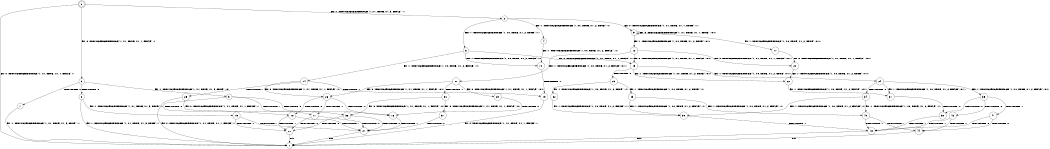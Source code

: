 digraph BCG {
size = "7, 10.5";
center = TRUE;
node [shape = circle];
0 [peripheries = 2];
0 -> 1 [label = "EX !0 !ATOMIC_EXCH_BRANCH (1, +1, TRUE, +1, 1, FALSE) !::"];
0 -> 2 [label = "EX !1 !ATOMIC_EXCH_BRANCH (1, +1, TRUE, +1, 3, FALSE) !::"];
0 -> 3 [label = "EX !0 !ATOMIC_EXCH_BRANCH (1, +1, TRUE, +1, 1, FALSE) !::"];
2 -> 4 [label = "EX !1 !ATOMIC_EXCH_BRANCH (1, +0, TRUE, +1, 2, TRUE) !:1:"];
2 -> 5 [label = "EX !0 !ATOMIC_EXCH_BRANCH (1, +1, TRUE, +1, 1, TRUE) !:1:"];
2 -> 6 [label = "EX !1 !ATOMIC_EXCH_BRANCH (1, +0, TRUE, +1, 2, TRUE) !:1:"];
3 -> 7 [label = "TERMINATE !0"];
3 -> 8 [label = "TERMINATE !0"];
3 -> 9 [label = "EX !1 !ATOMIC_EXCH_BRANCH (1, +1, TRUE, +1, 3, TRUE) !:0:"];
4 -> 10 [label = "EX !1 !ATOMIC_EXCH_BRANCH (1, +0, TRUE, +1, 2, FALSE) !:1:"];
5 -> 11 [label = "EX !1 !ATOMIC_EXCH_BRANCH (1, +0, TRUE, +1, 2, TRUE) !:0:1:"];
5 -> 12 [label = "EX !1 !ATOMIC_EXCH_BRANCH (1, +0, TRUE, +1, 2, TRUE) !:0:1:"];
5 -> 5 [label = "EX !0 !ATOMIC_EXCH_BRANCH (1, +1, TRUE, +1, 1, TRUE) !:0:1:"];
6 -> 10 [label = "EX !1 !ATOMIC_EXCH_BRANCH (1, +0, TRUE, +1, 2, FALSE) !:1:"];
6 -> 13 [label = "EX !0 !ATOMIC_EXCH_BRANCH (1, +1, TRUE, +1, 1, FALSE) !:1:"];
6 -> 14 [label = "EX !1 !ATOMIC_EXCH_BRANCH (1, +0, TRUE, +1, 2, FALSE) !:1:"];
7 -> 1 [label = "EX !1 !ATOMIC_EXCH_BRANCH (1, +1, TRUE, +1, 3, TRUE) !::"];
8 -> 1 [label = "EX !1 !ATOMIC_EXCH_BRANCH (1, +1, TRUE, +1, 3, TRUE) !::"];
8 -> 15 [label = "EX !1 !ATOMIC_EXCH_BRANCH (1, +1, TRUE, +1, 3, TRUE) !::"];
9 -> 16 [label = "TERMINATE !0"];
9 -> 17 [label = "TERMINATE !1"];
9 -> 18 [label = "TERMINATE !0"];
10 -> 19 [label = "TERMINATE !1"];
11 -> 20 [label = "EX !0 !ATOMIC_EXCH_BRANCH (1, +1, TRUE, +1, 1, FALSE) !:0:1:"];
12 -> 20 [label = "EX !0 !ATOMIC_EXCH_BRANCH (1, +1, TRUE, +1, 1, FALSE) !:0:1:"];
12 -> 21 [label = "EX !1 !ATOMIC_EXCH_BRANCH (1, +0, TRUE, +1, 2, FALSE) !:0:1:"];
12 -> 13 [label = "EX !0 !ATOMIC_EXCH_BRANCH (1, +1, TRUE, +1, 1, FALSE) !:0:1:"];
13 -> 22 [label = "EX !1 !ATOMIC_EXCH_BRANCH (1, +0, TRUE, +1, 2, TRUE) !:0:1:"];
13 -> 23 [label = "TERMINATE !0"];
13 -> 24 [label = "EX !1 !ATOMIC_EXCH_BRANCH (1, +0, TRUE, +1, 2, TRUE) !:0:1:"];
14 -> 19 [label = "TERMINATE !1"];
14 -> 25 [label = "TERMINATE !1"];
14 -> 26 [label = "EX !0 !ATOMIC_EXCH_BRANCH (1, +1, TRUE, +1, 1, FALSE) !:1:"];
15 -> 27 [label = "TERMINATE !1"];
15 -> 28 [label = "TERMINATE !1"];
16 -> 27 [label = "TERMINATE !1"];
17 -> 27 [label = "TERMINATE !0"];
17 -> 28 [label = "TERMINATE !0"];
18 -> 27 [label = "TERMINATE !1"];
18 -> 28 [label = "TERMINATE !1"];
19 -> 1 [label = "EX !0 !ATOMIC_EXCH_BRANCH (1, +1, TRUE, +1, 1, FALSE) !::"];
20 -> 22 [label = "EX !1 !ATOMIC_EXCH_BRANCH (1, +0, TRUE, +1, 2, TRUE) !:0:1:"];
21 -> 29 [label = "EX !0 !ATOMIC_EXCH_BRANCH (1, +1, TRUE, +1, 1, FALSE) !:0:1:"];
21 -> 30 [label = "TERMINATE !1"];
21 -> 26 [label = "EX !0 !ATOMIC_EXCH_BRANCH (1, +1, TRUE, +1, 1, FALSE) !:0:1:"];
22 -> 31 [label = "EX !1 !ATOMIC_EXCH_BRANCH (1, +0, TRUE, +1, 2, FALSE) !:0:1:"];
23 -> 32 [label = "EX !1 !ATOMIC_EXCH_BRANCH (1, +0, TRUE, +1, 2, TRUE) !:1:"];
23 -> 33 [label = "EX !1 !ATOMIC_EXCH_BRANCH (1, +0, TRUE, +1, 2, TRUE) !:1:"];
24 -> 31 [label = "EX !1 !ATOMIC_EXCH_BRANCH (1, +0, TRUE, +1, 2, FALSE) !:0:1:"];
24 -> 34 [label = "TERMINATE !0"];
24 -> 35 [label = "EX !1 !ATOMIC_EXCH_BRANCH (1, +0, TRUE, +1, 2, FALSE) !:0:1:"];
25 -> 1 [label = "EX !0 !ATOMIC_EXCH_BRANCH (1, +1, TRUE, +1, 1, FALSE) !::"];
25 -> 36 [label = "EX !0 !ATOMIC_EXCH_BRANCH (1, +1, TRUE, +1, 1, FALSE) !::"];
26 -> 16 [label = "TERMINATE !0"];
26 -> 17 [label = "TERMINATE !1"];
26 -> 18 [label = "TERMINATE !0"];
27 -> 1 [label = "exit"];
28 -> 1 [label = "exit"];
29 -> 16 [label = "TERMINATE !0"];
30 -> 37 [label = "EX !0 !ATOMIC_EXCH_BRANCH (1, +1, TRUE, +1, 1, FALSE) !:0:"];
30 -> 36 [label = "EX !0 !ATOMIC_EXCH_BRANCH (1, +1, TRUE, +1, 1, FALSE) !:0:"];
31 -> 38 [label = "TERMINATE !0"];
32 -> 39 [label = "EX !1 !ATOMIC_EXCH_BRANCH (1, +0, TRUE, +1, 2, FALSE) !:1:"];
33 -> 39 [label = "EX !1 !ATOMIC_EXCH_BRANCH (1, +0, TRUE, +1, 2, FALSE) !:1:"];
33 -> 40 [label = "EX !1 !ATOMIC_EXCH_BRANCH (1, +0, TRUE, +1, 2, FALSE) !:1:"];
34 -> 39 [label = "EX !1 !ATOMIC_EXCH_BRANCH (1, +0, TRUE, +1, 2, FALSE) !:1:"];
34 -> 40 [label = "EX !1 !ATOMIC_EXCH_BRANCH (1, +0, TRUE, +1, 2, FALSE) !:1:"];
35 -> 38 [label = "TERMINATE !0"];
35 -> 41 [label = "TERMINATE !1"];
35 -> 42 [label = "TERMINATE !0"];
36 -> 27 [label = "TERMINATE !0"];
36 -> 28 [label = "TERMINATE !0"];
37 -> 27 [label = "TERMINATE !0"];
38 -> 43 [label = "TERMINATE !1"];
39 -> 43 [label = "TERMINATE !1"];
40 -> 43 [label = "TERMINATE !1"];
40 -> 44 [label = "TERMINATE !1"];
41 -> 43 [label = "TERMINATE !0"];
41 -> 44 [label = "TERMINATE !0"];
42 -> 43 [label = "TERMINATE !1"];
42 -> 44 [label = "TERMINATE !1"];
43 -> 1 [label = "exit"];
44 -> 1 [label = "exit"];
}
